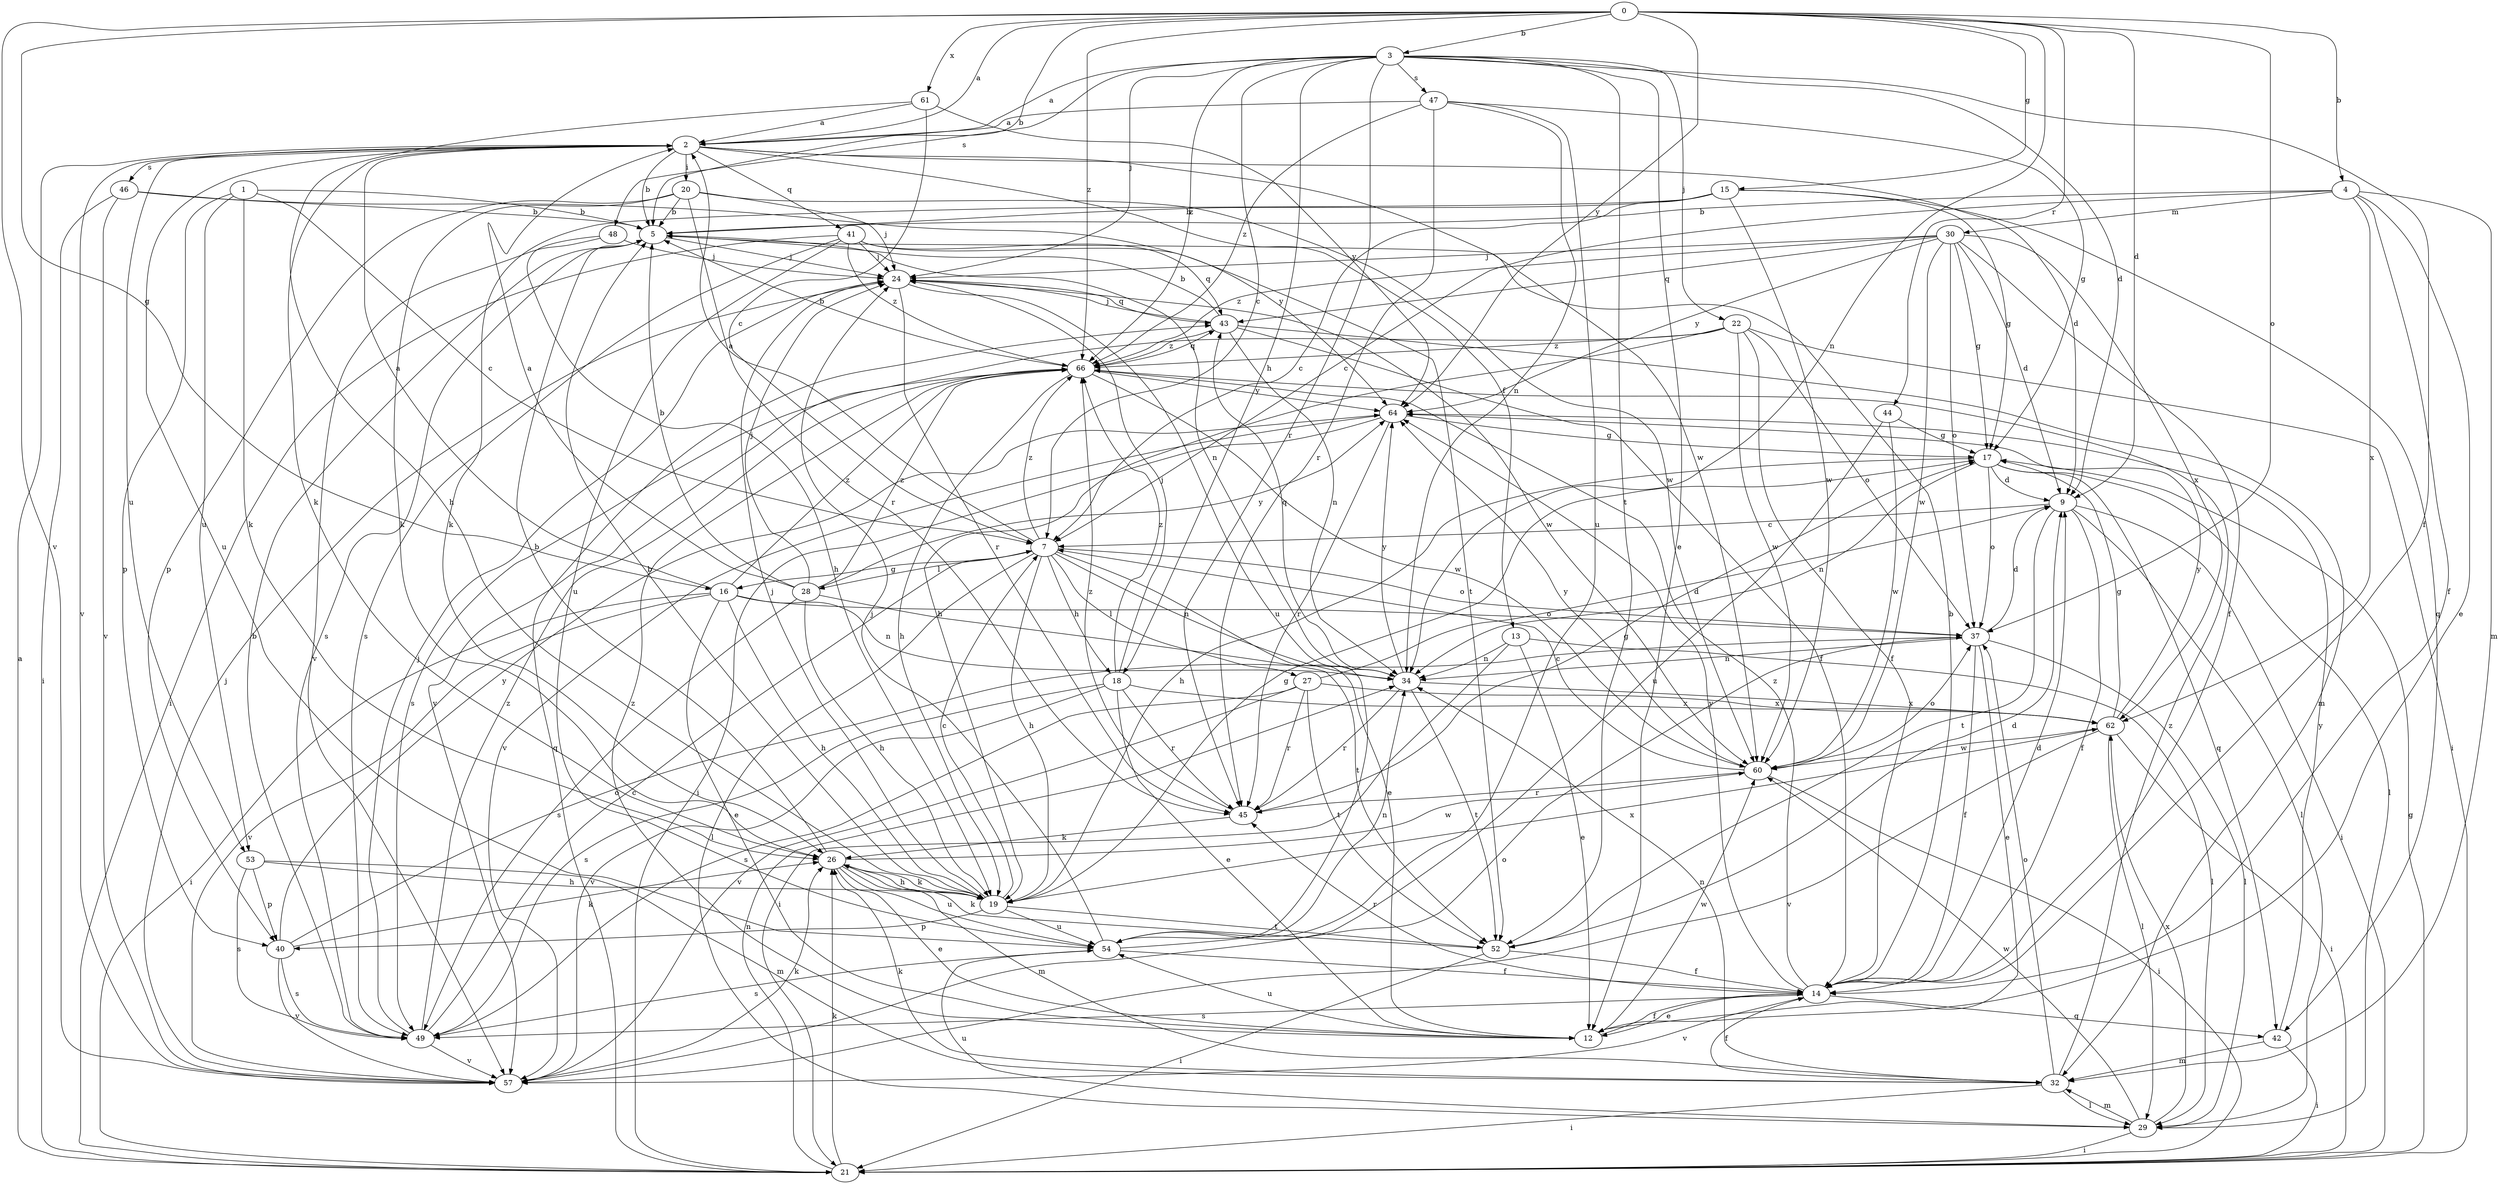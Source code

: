 strict digraph  {
0;
1;
2;
3;
4;
5;
7;
9;
12;
13;
14;
15;
16;
17;
18;
19;
20;
21;
22;
24;
26;
27;
28;
29;
30;
32;
34;
37;
40;
41;
42;
43;
44;
45;
46;
47;
48;
49;
52;
53;
54;
57;
60;
61;
62;
64;
66;
0 -> 2  [label=a];
0 -> 3  [label=b];
0 -> 4  [label=b];
0 -> 5  [label=b];
0 -> 9  [label=d];
0 -> 15  [label=g];
0 -> 16  [label=g];
0 -> 34  [label=n];
0 -> 37  [label=o];
0 -> 44  [label=r];
0 -> 57  [label=v];
0 -> 61  [label=x];
0 -> 64  [label=y];
0 -> 66  [label=z];
1 -> 5  [label=b];
1 -> 7  [label=c];
1 -> 26  [label=k];
1 -> 40  [label=p];
1 -> 53  [label=u];
2 -> 5  [label=b];
2 -> 9  [label=d];
2 -> 13  [label=f];
2 -> 20  [label=i];
2 -> 26  [label=k];
2 -> 41  [label=q];
2 -> 46  [label=s];
2 -> 53  [label=u];
2 -> 54  [label=u];
2 -> 57  [label=v];
2 -> 60  [label=w];
3 -> 2  [label=a];
3 -> 7  [label=c];
3 -> 9  [label=d];
3 -> 12  [label=e];
3 -> 14  [label=f];
3 -> 18  [label=h];
3 -> 22  [label=j];
3 -> 24  [label=j];
3 -> 45  [label=r];
3 -> 47  [label=s];
3 -> 48  [label=s];
3 -> 52  [label=t];
3 -> 66  [label=z];
4 -> 5  [label=b];
4 -> 7  [label=c];
4 -> 12  [label=e];
4 -> 14  [label=f];
4 -> 30  [label=m];
4 -> 32  [label=m];
4 -> 62  [label=x];
5 -> 24  [label=j];
5 -> 34  [label=n];
5 -> 49  [label=s];
7 -> 2  [label=a];
7 -> 12  [label=e];
7 -> 16  [label=g];
7 -> 18  [label=h];
7 -> 19  [label=h];
7 -> 27  [label=l];
7 -> 28  [label=l];
7 -> 29  [label=l];
7 -> 34  [label=n];
7 -> 37  [label=o];
7 -> 66  [label=z];
9 -> 7  [label=c];
9 -> 14  [label=f];
9 -> 21  [label=i];
9 -> 29  [label=l];
9 -> 52  [label=t];
12 -> 14  [label=f];
12 -> 54  [label=u];
12 -> 60  [label=w];
12 -> 66  [label=z];
13 -> 12  [label=e];
13 -> 21  [label=i];
13 -> 29  [label=l];
13 -> 34  [label=n];
14 -> 5  [label=b];
14 -> 9  [label=d];
14 -> 12  [label=e];
14 -> 42  [label=q];
14 -> 45  [label=r];
14 -> 49  [label=s];
14 -> 57  [label=v];
14 -> 64  [label=y];
14 -> 66  [label=z];
15 -> 5  [label=b];
15 -> 7  [label=c];
15 -> 17  [label=g];
15 -> 26  [label=k];
15 -> 42  [label=q];
15 -> 60  [label=w];
16 -> 2  [label=a];
16 -> 12  [label=e];
16 -> 19  [label=h];
16 -> 21  [label=i];
16 -> 34  [label=n];
16 -> 37  [label=o];
16 -> 57  [label=v];
16 -> 66  [label=z];
17 -> 9  [label=d];
17 -> 19  [label=h];
17 -> 29  [label=l];
17 -> 34  [label=n];
17 -> 37  [label=o];
17 -> 42  [label=q];
18 -> 12  [label=e];
18 -> 24  [label=j];
18 -> 45  [label=r];
18 -> 49  [label=s];
18 -> 57  [label=v];
18 -> 62  [label=x];
18 -> 66  [label=z];
19 -> 5  [label=b];
19 -> 7  [label=c];
19 -> 17  [label=g];
19 -> 24  [label=j];
19 -> 26  [label=k];
19 -> 40  [label=p];
19 -> 52  [label=t];
19 -> 54  [label=u];
19 -> 62  [label=x];
20 -> 5  [label=b];
20 -> 24  [label=j];
20 -> 26  [label=k];
20 -> 40  [label=p];
20 -> 45  [label=r];
20 -> 60  [label=w];
21 -> 2  [label=a];
21 -> 17  [label=g];
21 -> 26  [label=k];
21 -> 34  [label=n];
21 -> 43  [label=q];
22 -> 14  [label=f];
22 -> 19  [label=h];
22 -> 21  [label=i];
22 -> 37  [label=o];
22 -> 57  [label=v];
22 -> 60  [label=w];
22 -> 66  [label=z];
24 -> 43  [label=q];
24 -> 45  [label=r];
24 -> 54  [label=u];
24 -> 60  [label=w];
26 -> 5  [label=b];
26 -> 12  [label=e];
26 -> 19  [label=h];
26 -> 32  [label=m];
26 -> 54  [label=u];
26 -> 60  [label=w];
27 -> 9  [label=d];
27 -> 45  [label=r];
27 -> 49  [label=s];
27 -> 52  [label=t];
27 -> 57  [label=v];
27 -> 62  [label=x];
28 -> 2  [label=a];
28 -> 5  [label=b];
28 -> 19  [label=h];
28 -> 24  [label=j];
28 -> 49  [label=s];
28 -> 52  [label=t];
28 -> 64  [label=y];
28 -> 66  [label=z];
29 -> 21  [label=i];
29 -> 32  [label=m];
29 -> 54  [label=u];
29 -> 60  [label=w];
29 -> 62  [label=x];
30 -> 9  [label=d];
30 -> 14  [label=f];
30 -> 17  [label=g];
30 -> 24  [label=j];
30 -> 37  [label=o];
30 -> 43  [label=q];
30 -> 60  [label=w];
30 -> 62  [label=x];
30 -> 64  [label=y];
30 -> 66  [label=z];
32 -> 14  [label=f];
32 -> 21  [label=i];
32 -> 26  [label=k];
32 -> 29  [label=l];
32 -> 34  [label=n];
32 -> 37  [label=o];
32 -> 66  [label=z];
34 -> 43  [label=q];
34 -> 45  [label=r];
34 -> 52  [label=t];
34 -> 62  [label=x];
34 -> 64  [label=y];
37 -> 9  [label=d];
37 -> 12  [label=e];
37 -> 14  [label=f];
37 -> 29  [label=l];
37 -> 34  [label=n];
40 -> 26  [label=k];
40 -> 37  [label=o];
40 -> 49  [label=s];
40 -> 57  [label=v];
40 -> 64  [label=y];
41 -> 21  [label=i];
41 -> 24  [label=j];
41 -> 43  [label=q];
41 -> 49  [label=s];
41 -> 52  [label=t];
41 -> 54  [label=u];
41 -> 66  [label=z];
42 -> 21  [label=i];
42 -> 32  [label=m];
42 -> 64  [label=y];
43 -> 5  [label=b];
43 -> 14  [label=f];
43 -> 24  [label=j];
43 -> 32  [label=m];
43 -> 34  [label=n];
43 -> 66  [label=z];
44 -> 17  [label=g];
44 -> 54  [label=u];
44 -> 60  [label=w];
45 -> 17  [label=g];
45 -> 26  [label=k];
45 -> 66  [label=z];
46 -> 5  [label=b];
46 -> 21  [label=i];
46 -> 57  [label=v];
46 -> 64  [label=y];
47 -> 2  [label=a];
47 -> 17  [label=g];
47 -> 34  [label=n];
47 -> 45  [label=r];
47 -> 54  [label=u];
47 -> 66  [label=z];
48 -> 19  [label=h];
48 -> 24  [label=j];
48 -> 57  [label=v];
49 -> 5  [label=b];
49 -> 7  [label=c];
49 -> 24  [label=j];
49 -> 57  [label=v];
49 -> 66  [label=z];
52 -> 9  [label=d];
52 -> 14  [label=f];
52 -> 21  [label=i];
52 -> 26  [label=k];
53 -> 19  [label=h];
53 -> 32  [label=m];
53 -> 40  [label=p];
53 -> 49  [label=s];
54 -> 14  [label=f];
54 -> 24  [label=j];
54 -> 34  [label=n];
54 -> 49  [label=s];
57 -> 24  [label=j];
57 -> 26  [label=k];
57 -> 37  [label=o];
60 -> 7  [label=c];
60 -> 21  [label=i];
60 -> 37  [label=o];
60 -> 45  [label=r];
60 -> 64  [label=y];
61 -> 2  [label=a];
61 -> 7  [label=c];
61 -> 19  [label=h];
61 -> 64  [label=y];
62 -> 17  [label=g];
62 -> 21  [label=i];
62 -> 29  [label=l];
62 -> 57  [label=v];
62 -> 60  [label=w];
62 -> 64  [label=y];
64 -> 17  [label=g];
64 -> 21  [label=i];
64 -> 45  [label=r];
64 -> 57  [label=v];
66 -> 5  [label=b];
66 -> 19  [label=h];
66 -> 43  [label=q];
66 -> 49  [label=s];
66 -> 60  [label=w];
66 -> 64  [label=y];
}
